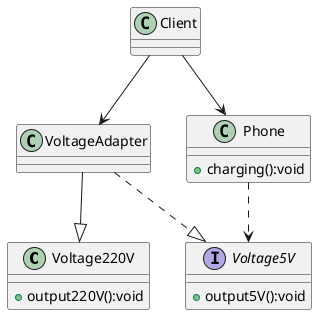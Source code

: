 @startuml
'https://plantuml.com/class-diagram

'src
class Voltage220V{
    +output220V():void
}

'dst
interface Voltage5V{
    +output5V():void
}

'adapter
class VoltageAdapter{}

class Client{}

class Phone{
    +charging():void
}

Phone ..>Voltage5V
VoltageAdapter ..|> Voltage5V
VoltageAdapter --|> Voltage220V
Client --> Phone
Client --> VoltageAdapter
@enduml